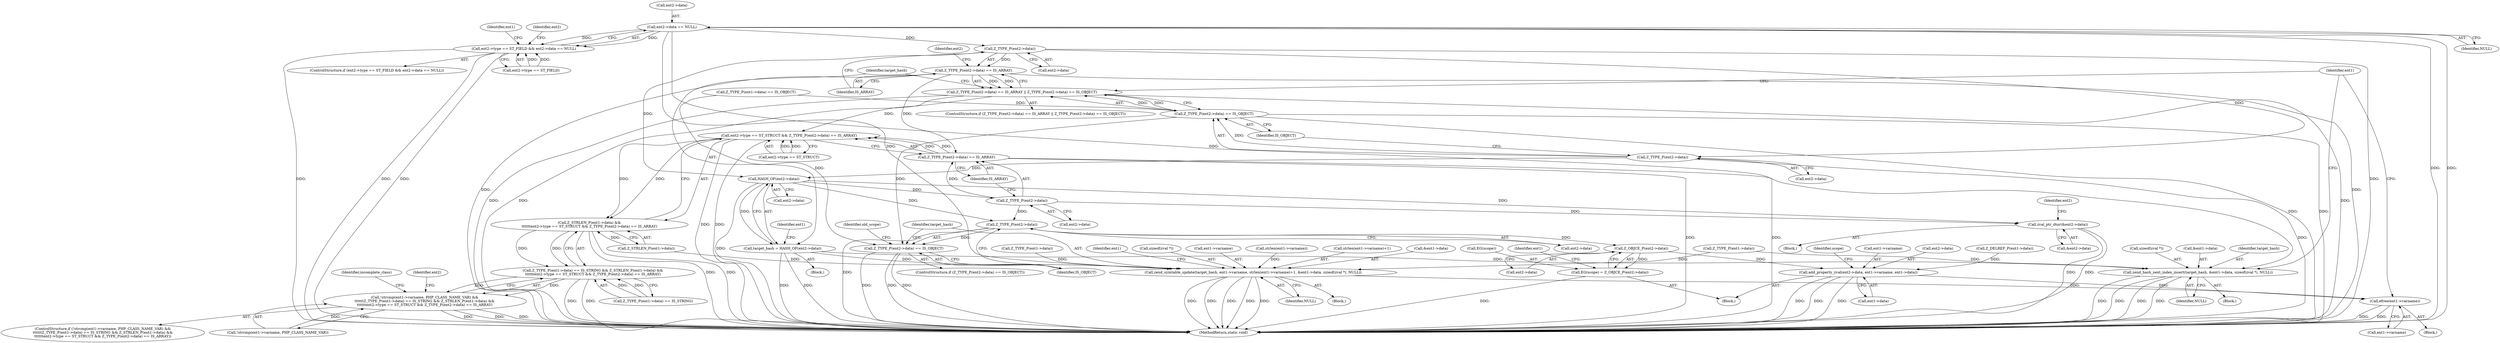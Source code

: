 digraph "1_php-src_a14fdb9746262549bbbb96abb87338bacd147e1b?w=1_0@del" {
"1000315" [label="(Call,ent2->data == NULL)"];
"1000309" [label="(Call,ent2->type == ST_FIELD && ent2->data == NULL)"];
"1000332" [label="(Call,Z_TYPE_P(ent2->data))"];
"1000331" [label="(Call,Z_TYPE_P(ent2->data) == IS_ARRAY)"];
"1000330" [label="(Call,Z_TYPE_P(ent2->data) == IS_ARRAY || Z_TYPE_P(ent2->data) == IS_OBJECT)"];
"1000375" [label="(Call,ent2->type == ST_STRUCT && Z_TYPE_P(ent2->data) == IS_ARRAY)"];
"1000370" [label="(Call,Z_STRLEN_P(ent1->data) &&\n\t\t\t\t\t\tent2->type == ST_STRUCT && Z_TYPE_P(ent2->data) == IS_ARRAY)"];
"1000363" [label="(Call,Z_TYPE_P(ent1->data) == IS_STRING && Z_STRLEN_P(ent1->data) &&\n\t\t\t\t\t\tent2->type == ST_STRUCT && Z_TYPE_P(ent2->data) == IS_ARRAY)"];
"1000356" [label="(Call,!strcmp(ent1->varname, PHP_CLASS_NAME_VAR) &&\n\t\t\t\t\t\tZ_TYPE_P(ent1->data) == IS_STRING && Z_STRLEN_P(ent1->data) &&\n\t\t\t\t\t\tent2->type == ST_STRUCT && Z_TYPE_P(ent2->data) == IS_ARRAY)"];
"1000381" [label="(Call,Z_TYPE_P(ent2->data) == IS_ARRAY)"];
"1000338" [label="(Call,Z_TYPE_P(ent2->data))"];
"1000337" [label="(Call,Z_TYPE_P(ent2->data) == IS_OBJECT)"];
"1000465" [label="(Call,Z_TYPE_P(ent2->data) == IS_OBJECT)"];
"1000346" [label="(Call,HASH_OF(ent2->data))"];
"1000344" [label="(Call,target_hash = HASH_OF(ent2->data))"];
"1000504" [label="(Call,zend_symtable_update(target_hash, ent1->varname, strlen(ent1->varname)+1, &ent1->data, sizeof(zval *), NULL))"];
"1000522" [label="(Call,efree(ent1->varname))"];
"1000528" [label="(Call,zend_hash_next_index_insert(target_hash, &ent1->data, sizeof(zval *), NULL))"];
"1000382" [label="(Call,Z_TYPE_P(ent2->data))"];
"1000448" [label="(Call,zval_ptr_dtor(&ent2->data))"];
"1000466" [label="(Call,Z_TYPE_P(ent2->data))"];
"1000480" [label="(Call,Z_OBJCE_P(ent2->data))"];
"1000477" [label="(Call,EG(scope) = Z_OBJCE_P(ent2->data))"];
"1000488" [label="(Call,add_property_zval(ent2->data, ent1->varname, ent1->data))"];
"1000336" [label="(Identifier,IS_ARRAY)"];
"1000365" [label="(Call,Z_TYPE_P(ent1->data))"];
"1000500" [label="(Identifier,scope)"];
"1000536" [label="(Identifier,NULL)"];
"1000474" [label="(Identifier,old_scope)"];
"1000364" [label="(Call,Z_TYPE_P(ent1->data) == IS_STRING)"];
"1000455" [label="(Identifier,ent2)"];
"1000471" [label="(Block,)"];
"1000524" [label="(Identifier,ent1)"];
"1000528" [label="(Call,zend_hash_next_index_insert(target_hash, &ent1->data, sizeof(zval *), NULL))"];
"1000529" [label="(Identifier,target_hash)"];
"1000478" [label="(Call,EG(scope))"];
"1000467" [label="(Call,ent2->data)"];
"1000340" [label="(Identifier,ent2)"];
"1000355" [label="(ControlStructure,if (!strcmp(ent1->varname, PHP_CLASS_NAME_VAR) &&\n\t\t\t\t\t\tZ_TYPE_P(ent1->data) == IS_STRING && Z_STRLEN_P(ent1->data) &&\n\t\t\t\t\t\tent2->type == ST_STRUCT && Z_TYPE_P(ent2->data) == IS_ARRAY))"];
"1000505" [label="(Identifier,target_hash)"];
"1000363" [label="(Call,Z_TYPE_P(ent1->data) == IS_STRING && Z_STRLEN_P(ent1->data) &&\n\t\t\t\t\t\tent2->type == ST_STRUCT && Z_TYPE_P(ent2->data) == IS_ARRAY)"];
"1000534" [label="(Call,sizeof(zval *))"];
"1000356" [label="(Call,!strcmp(ent1->varname, PHP_CLASS_NAME_VAR) &&\n\t\t\t\t\t\tZ_TYPE_P(ent1->data) == IS_STRING && Z_STRLEN_P(ent1->data) &&\n\t\t\t\t\t\tent2->type == ST_STRUCT && Z_TYPE_P(ent2->data) == IS_ARRAY)"];
"1000382" [label="(Call,Z_TYPE_P(ent2->data))"];
"1000387" [label="(Block,)"];
"1000315" [label="(Call,ent2->data == NULL)"];
"1000337" [label="(Call,Z_TYPE_P(ent2->data) == IS_OBJECT)"];
"1000464" [label="(ControlStructure,if (Z_TYPE_P(ent2->data) == IS_OBJECT))"];
"1000519" [label="(Call,sizeof(zval *))"];
"1000331" [label="(Call,Z_TYPE_P(ent2->data) == IS_ARRAY)"];
"1000448" [label="(Call,zval_ptr_dtor(&ent2->data))"];
"1000492" [label="(Call,ent1->varname)"];
"1000309" [label="(Call,ent2->type == ST_FIELD && ent2->data == NULL)"];
"1000334" [label="(Identifier,ent2)"];
"1000480" [label="(Call,Z_OBJCE_P(ent2->data))"];
"1000339" [label="(Call,ent2->data)"];
"1000329" [label="(ControlStructure,if (Z_TYPE_P(ent2->data) == IS_ARRAY || Z_TYPE_P(ent2->data) == IS_OBJECT))"];
"1000308" [label="(ControlStructure,if (ent2->type == ST_FIELD && ent2->data == NULL))"];
"1000522" [label="(Call,efree(ent1->varname))"];
"1000310" [label="(Call,ent2->type == ST_FIELD)"];
"1000506" [label="(Call,ent1->varname)"];
"1000381" [label="(Call,Z_TYPE_P(ent2->data) == IS_ARRAY)"];
"1000466" [label="(Call,Z_TYPE_P(ent2->data))"];
"1000504" [label="(Call,zend_symtable_update(target_hash, ent1->varname, strlen(ent1->varname)+1, &ent1->data, sizeof(zval *), NULL))"];
"1000370" [label="(Call,Z_STRLEN_P(ent1->data) &&\n\t\t\t\t\t\tent2->type == ST_STRUCT && Z_TYPE_P(ent2->data) == IS_ARRAY)"];
"1000371" [label="(Call,Z_STRLEN_P(ent1->data))"];
"1000523" [label="(Call,ent1->varname)"];
"1000477" [label="(Call,EG(scope) = Z_OBJCE_P(ent2->data))"];
"1000324" [label="(Identifier,ent1)"];
"1000465" [label="(Call,Z_TYPE_P(ent2->data) == IS_OBJECT)"];
"1000383" [label="(Call,ent2->data)"];
"1000386" [label="(Identifier,IS_ARRAY)"];
"1000332" [label="(Call,Z_TYPE_P(ent2->data))"];
"1000342" [label="(Identifier,IS_OBJECT)"];
"1000530" [label="(Call,&ent1->data)"];
"1000390" [label="(Identifier,incomplete_class)"];
"1000376" [label="(Call,ent2->type == ST_STRUCT)"];
"1000346" [label="(Call,HASH_OF(ent2->data))"];
"1000521" [label="(Identifier,NULL)"];
"1000510" [label="(Call,strlen(ent1->varname))"];
"1000586" [label="(MethodReturn,static void)"];
"1000344" [label="(Call,target_hash = HASH_OF(ent2->data))"];
"1000347" [label="(Call,ent2->data)"];
"1000503" [label="(Block,)"];
"1000489" [label="(Call,ent2->data)"];
"1000375" [label="(Call,ent2->type == ST_STRUCT && Z_TYPE_P(ent2->data) == IS_ARRAY)"];
"1000509" [label="(Call,strlen(ent1->varname)+1)"];
"1000470" [label="(Identifier,IS_OBJECT)"];
"1000515" [label="(Call,&ent1->data)"];
"1000354" [label="(Block,)"];
"1000330" [label="(Call,Z_TYPE_P(ent2->data) == IS_ARRAY || Z_TYPE_P(ent2->data) == IS_OBJECT)"];
"1000264" [label="(Call,Z_TYPE_P(ent1->data))"];
"1000495" [label="(Call,ent1->data)"];
"1000357" [label="(Call,!strcmp(ent1->varname, PHP_CLASS_NAME_VAR))"];
"1000338" [label="(Call,Z_TYPE_P(ent2->data))"];
"1000538" [label="(Identifier,ent1)"];
"1000527" [label="(Block,)"];
"1000343" [label="(Block,)"];
"1000449" [label="(Call,&ent2->data)"];
"1000333" [label="(Call,ent2->data)"];
"1000488" [label="(Call,add_property_zval(ent2->data, ent1->varname, ent1->data))"];
"1000319" [label="(Identifier,NULL)"];
"1000481" [label="(Call,ent2->data)"];
"1000484" [label="(Call,Z_DELREF_P(ent1->data))"];
"1000352" [label="(Identifier,ent1)"];
"1000316" [label="(Call,ent2->data)"];
"1000345" [label="(Identifier,target_hash)"];
"1000263" [label="(Call,Z_TYPE_P(ent1->data) == IS_OBJECT)"];
"1000468" [label="(Identifier,ent2)"];
"1000486" [label="(Identifier,ent1)"];
"1000315" -> "1000309"  [label="AST: "];
"1000315" -> "1000319"  [label="CFG: "];
"1000316" -> "1000315"  [label="AST: "];
"1000319" -> "1000315"  [label="AST: "];
"1000309" -> "1000315"  [label="CFG: "];
"1000315" -> "1000586"  [label="DDG: "];
"1000315" -> "1000586"  [label="DDG: "];
"1000315" -> "1000309"  [label="DDG: "];
"1000315" -> "1000309"  [label="DDG: "];
"1000315" -> "1000332"  [label="DDG: "];
"1000315" -> "1000504"  [label="DDG: "];
"1000315" -> "1000528"  [label="DDG: "];
"1000309" -> "1000308"  [label="AST: "];
"1000309" -> "1000310"  [label="CFG: "];
"1000310" -> "1000309"  [label="AST: "];
"1000324" -> "1000309"  [label="CFG: "];
"1000334" -> "1000309"  [label="CFG: "];
"1000309" -> "1000586"  [label="DDG: "];
"1000309" -> "1000586"  [label="DDG: "];
"1000309" -> "1000586"  [label="DDG: "];
"1000310" -> "1000309"  [label="DDG: "];
"1000310" -> "1000309"  [label="DDG: "];
"1000332" -> "1000331"  [label="AST: "];
"1000332" -> "1000333"  [label="CFG: "];
"1000333" -> "1000332"  [label="AST: "];
"1000336" -> "1000332"  [label="CFG: "];
"1000332" -> "1000586"  [label="DDG: "];
"1000332" -> "1000331"  [label="DDG: "];
"1000332" -> "1000338"  [label="DDG: "];
"1000332" -> "1000346"  [label="DDG: "];
"1000331" -> "1000330"  [label="AST: "];
"1000331" -> "1000336"  [label="CFG: "];
"1000336" -> "1000331"  [label="AST: "];
"1000340" -> "1000331"  [label="CFG: "];
"1000330" -> "1000331"  [label="CFG: "];
"1000331" -> "1000586"  [label="DDG: "];
"1000331" -> "1000586"  [label="DDG: "];
"1000331" -> "1000330"  [label="DDG: "];
"1000331" -> "1000330"  [label="DDG: "];
"1000331" -> "1000381"  [label="DDG: "];
"1000330" -> "1000329"  [label="AST: "];
"1000330" -> "1000337"  [label="CFG: "];
"1000337" -> "1000330"  [label="AST: "];
"1000345" -> "1000330"  [label="CFG: "];
"1000538" -> "1000330"  [label="CFG: "];
"1000330" -> "1000586"  [label="DDG: "];
"1000330" -> "1000586"  [label="DDG: "];
"1000330" -> "1000586"  [label="DDG: "];
"1000337" -> "1000330"  [label="DDG: "];
"1000337" -> "1000330"  [label="DDG: "];
"1000330" -> "1000375"  [label="DDG: "];
"1000375" -> "1000370"  [label="AST: "];
"1000375" -> "1000376"  [label="CFG: "];
"1000375" -> "1000381"  [label="CFG: "];
"1000376" -> "1000375"  [label="AST: "];
"1000381" -> "1000375"  [label="AST: "];
"1000370" -> "1000375"  [label="CFG: "];
"1000375" -> "1000586"  [label="DDG: "];
"1000375" -> "1000586"  [label="DDG: "];
"1000375" -> "1000370"  [label="DDG: "];
"1000375" -> "1000370"  [label="DDG: "];
"1000376" -> "1000375"  [label="DDG: "];
"1000376" -> "1000375"  [label="DDG: "];
"1000381" -> "1000375"  [label="DDG: "];
"1000381" -> "1000375"  [label="DDG: "];
"1000370" -> "1000363"  [label="AST: "];
"1000370" -> "1000371"  [label="CFG: "];
"1000371" -> "1000370"  [label="AST: "];
"1000363" -> "1000370"  [label="CFG: "];
"1000370" -> "1000586"  [label="DDG: "];
"1000370" -> "1000586"  [label="DDG: "];
"1000370" -> "1000363"  [label="DDG: "];
"1000370" -> "1000363"  [label="DDG: "];
"1000371" -> "1000370"  [label="DDG: "];
"1000363" -> "1000356"  [label="AST: "];
"1000363" -> "1000364"  [label="CFG: "];
"1000364" -> "1000363"  [label="AST: "];
"1000356" -> "1000363"  [label="CFG: "];
"1000363" -> "1000586"  [label="DDG: "];
"1000363" -> "1000586"  [label="DDG: "];
"1000363" -> "1000356"  [label="DDG: "];
"1000363" -> "1000356"  [label="DDG: "];
"1000364" -> "1000363"  [label="DDG: "];
"1000364" -> "1000363"  [label="DDG: "];
"1000356" -> "1000355"  [label="AST: "];
"1000356" -> "1000357"  [label="CFG: "];
"1000357" -> "1000356"  [label="AST: "];
"1000390" -> "1000356"  [label="CFG: "];
"1000468" -> "1000356"  [label="CFG: "];
"1000356" -> "1000586"  [label="DDG: "];
"1000356" -> "1000586"  [label="DDG: "];
"1000356" -> "1000586"  [label="DDG: "];
"1000357" -> "1000356"  [label="DDG: "];
"1000381" -> "1000386"  [label="CFG: "];
"1000382" -> "1000381"  [label="AST: "];
"1000386" -> "1000381"  [label="AST: "];
"1000381" -> "1000586"  [label="DDG: "];
"1000381" -> "1000586"  [label="DDG: "];
"1000382" -> "1000381"  [label="DDG: "];
"1000338" -> "1000337"  [label="AST: "];
"1000338" -> "1000339"  [label="CFG: "];
"1000339" -> "1000338"  [label="AST: "];
"1000342" -> "1000338"  [label="CFG: "];
"1000338" -> "1000586"  [label="DDG: "];
"1000338" -> "1000337"  [label="DDG: "];
"1000338" -> "1000346"  [label="DDG: "];
"1000337" -> "1000342"  [label="CFG: "];
"1000342" -> "1000337"  [label="AST: "];
"1000337" -> "1000586"  [label="DDG: "];
"1000337" -> "1000586"  [label="DDG: "];
"1000263" -> "1000337"  [label="DDG: "];
"1000337" -> "1000465"  [label="DDG: "];
"1000465" -> "1000464"  [label="AST: "];
"1000465" -> "1000470"  [label="CFG: "];
"1000466" -> "1000465"  [label="AST: "];
"1000470" -> "1000465"  [label="AST: "];
"1000474" -> "1000465"  [label="CFG: "];
"1000505" -> "1000465"  [label="CFG: "];
"1000465" -> "1000586"  [label="DDG: "];
"1000465" -> "1000586"  [label="DDG: "];
"1000465" -> "1000586"  [label="DDG: "];
"1000466" -> "1000465"  [label="DDG: "];
"1000263" -> "1000465"  [label="DDG: "];
"1000346" -> "1000344"  [label="AST: "];
"1000346" -> "1000347"  [label="CFG: "];
"1000347" -> "1000346"  [label="AST: "];
"1000344" -> "1000346"  [label="CFG: "];
"1000346" -> "1000586"  [label="DDG: "];
"1000346" -> "1000344"  [label="DDG: "];
"1000346" -> "1000382"  [label="DDG: "];
"1000346" -> "1000448"  [label="DDG: "];
"1000346" -> "1000466"  [label="DDG: "];
"1000344" -> "1000343"  [label="AST: "];
"1000345" -> "1000344"  [label="AST: "];
"1000352" -> "1000344"  [label="CFG: "];
"1000344" -> "1000586"  [label="DDG: "];
"1000344" -> "1000586"  [label="DDG: "];
"1000344" -> "1000504"  [label="DDG: "];
"1000344" -> "1000528"  [label="DDG: "];
"1000504" -> "1000503"  [label="AST: "];
"1000504" -> "1000521"  [label="CFG: "];
"1000505" -> "1000504"  [label="AST: "];
"1000506" -> "1000504"  [label="AST: "];
"1000509" -> "1000504"  [label="AST: "];
"1000515" -> "1000504"  [label="AST: "];
"1000519" -> "1000504"  [label="AST: "];
"1000521" -> "1000504"  [label="AST: "];
"1000524" -> "1000504"  [label="CFG: "];
"1000504" -> "1000586"  [label="DDG: "];
"1000504" -> "1000586"  [label="DDG: "];
"1000504" -> "1000586"  [label="DDG: "];
"1000504" -> "1000586"  [label="DDG: "];
"1000504" -> "1000586"  [label="DDG: "];
"1000510" -> "1000504"  [label="DDG: "];
"1000264" -> "1000504"  [label="DDG: "];
"1000365" -> "1000504"  [label="DDG: "];
"1000371" -> "1000504"  [label="DDG: "];
"1000504" -> "1000522"  [label="DDG: "];
"1000522" -> "1000354"  [label="AST: "];
"1000522" -> "1000523"  [label="CFG: "];
"1000523" -> "1000522"  [label="AST: "];
"1000538" -> "1000522"  [label="CFG: "];
"1000522" -> "1000586"  [label="DDG: "];
"1000522" -> "1000586"  [label="DDG: "];
"1000488" -> "1000522"  [label="DDG: "];
"1000528" -> "1000527"  [label="AST: "];
"1000528" -> "1000536"  [label="CFG: "];
"1000529" -> "1000528"  [label="AST: "];
"1000530" -> "1000528"  [label="AST: "];
"1000534" -> "1000528"  [label="AST: "];
"1000536" -> "1000528"  [label="AST: "];
"1000538" -> "1000528"  [label="CFG: "];
"1000528" -> "1000586"  [label="DDG: "];
"1000528" -> "1000586"  [label="DDG: "];
"1000528" -> "1000586"  [label="DDG: "];
"1000528" -> "1000586"  [label="DDG: "];
"1000264" -> "1000528"  [label="DDG: "];
"1000382" -> "1000383"  [label="CFG: "];
"1000383" -> "1000382"  [label="AST: "];
"1000386" -> "1000382"  [label="CFG: "];
"1000382" -> "1000448"  [label="DDG: "];
"1000382" -> "1000466"  [label="DDG: "];
"1000448" -> "1000387"  [label="AST: "];
"1000448" -> "1000449"  [label="CFG: "];
"1000449" -> "1000448"  [label="AST: "];
"1000455" -> "1000448"  [label="CFG: "];
"1000448" -> "1000586"  [label="DDG: "];
"1000448" -> "1000586"  [label="DDG: "];
"1000466" -> "1000467"  [label="CFG: "];
"1000467" -> "1000466"  [label="AST: "];
"1000470" -> "1000466"  [label="CFG: "];
"1000466" -> "1000586"  [label="DDG: "];
"1000466" -> "1000480"  [label="DDG: "];
"1000480" -> "1000477"  [label="AST: "];
"1000480" -> "1000481"  [label="CFG: "];
"1000481" -> "1000480"  [label="AST: "];
"1000477" -> "1000480"  [label="CFG: "];
"1000480" -> "1000477"  [label="DDG: "];
"1000480" -> "1000488"  [label="DDG: "];
"1000477" -> "1000471"  [label="AST: "];
"1000478" -> "1000477"  [label="AST: "];
"1000486" -> "1000477"  [label="CFG: "];
"1000477" -> "1000586"  [label="DDG: "];
"1000488" -> "1000471"  [label="AST: "];
"1000488" -> "1000495"  [label="CFG: "];
"1000489" -> "1000488"  [label="AST: "];
"1000492" -> "1000488"  [label="AST: "];
"1000495" -> "1000488"  [label="AST: "];
"1000500" -> "1000488"  [label="CFG: "];
"1000488" -> "1000586"  [label="DDG: "];
"1000488" -> "1000586"  [label="DDG: "];
"1000488" -> "1000586"  [label="DDG: "];
"1000484" -> "1000488"  [label="DDG: "];
}
